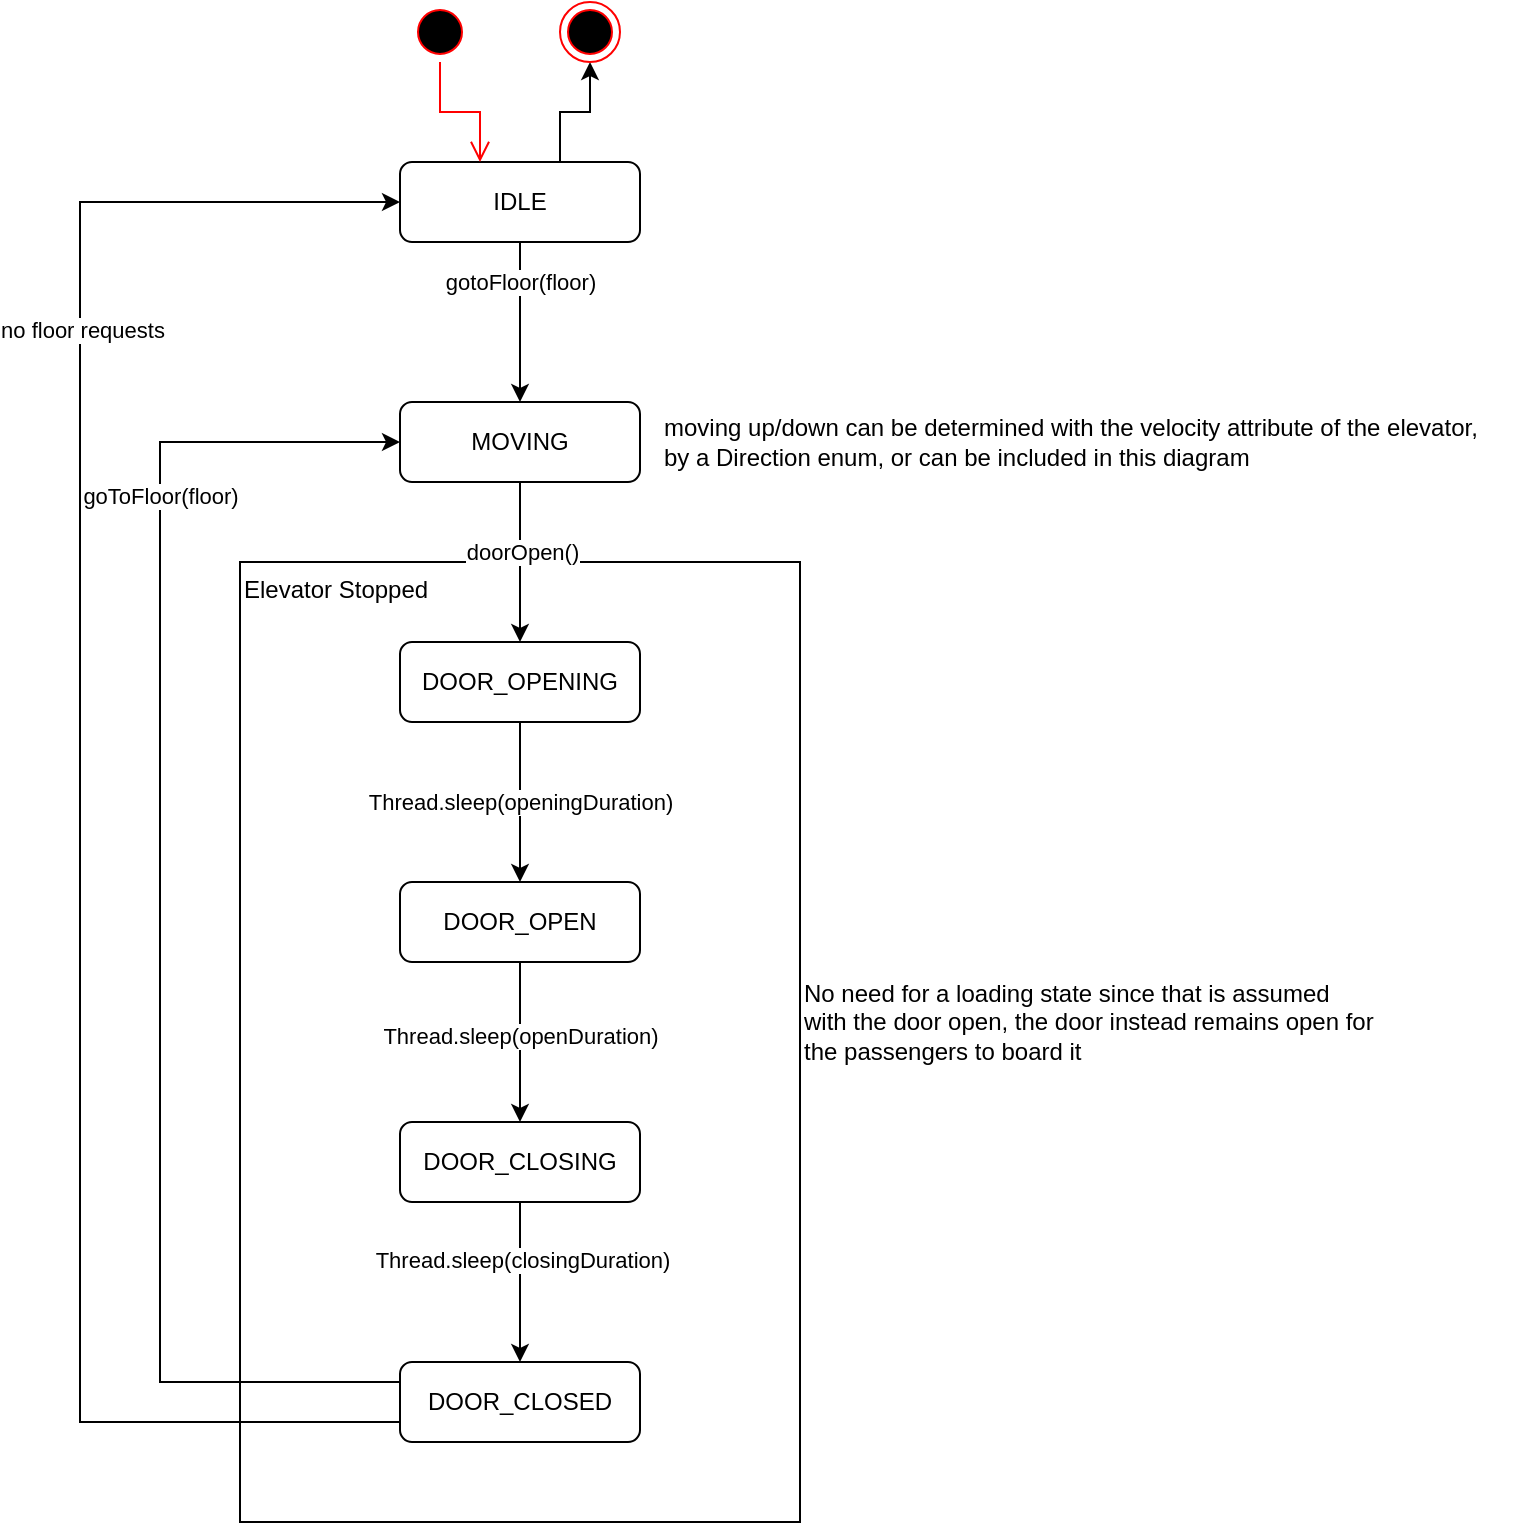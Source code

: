 <mxfile version="20.8.16" type="device"><diagram name="Page-1" id="lBbN2NCT0ZHPfkmmuD4z"><mxGraphModel dx="1093" dy="1230" grid="1" gridSize="10" guides="1" tooltips="1" connect="1" arrows="1" fold="1" page="0" pageScale="1" pageWidth="850" pageHeight="1100" math="0" shadow="0"><root><mxCell id="0"/><mxCell id="1" parent="0"/><mxCell id="ehmHsF2NZX7fLAidSFRX-17" value="Elevator Stopped" style="rounded=0;whiteSpace=wrap;html=1;fillColor=none;verticalAlign=top;align=left;" parent="1" vertex="1"><mxGeometry x="280" y="240" width="280" height="480" as="geometry"/></mxCell><mxCell id="ehmHsF2NZX7fLAidSFRX-10" value="gotoFloor(floor)" style="edgeStyle=orthogonalEdgeStyle;rounded=0;orthogonalLoop=1;jettySize=auto;html=1;" parent="1" source="ehmHsF2NZX7fLAidSFRX-1" target="ehmHsF2NZX7fLAidSFRX-7" edge="1"><mxGeometry x="-0.5" relative="1" as="geometry"><Array as="points"><mxPoint x="420" y="100"/><mxPoint x="420" y="100"/></Array><mxPoint as="offset"/></mxGeometry></mxCell><mxCell id="ehmHsF2NZX7fLAidSFRX-35" style="edgeStyle=orthogonalEdgeStyle;rounded=0;orthogonalLoop=1;jettySize=auto;html=1;fontColor=#ff0000;labelBorderColor=none;" parent="1" source="ehmHsF2NZX7fLAidSFRX-1" target="ehmHsF2NZX7fLAidSFRX-34" edge="1"><mxGeometry relative="1" as="geometry"><Array as="points"><mxPoint x="440" y="15"/><mxPoint x="455" y="15"/></Array></mxGeometry></mxCell><mxCell id="ehmHsF2NZX7fLAidSFRX-1" value="IDLE" style="rounded=1;whiteSpace=wrap;html=1;" parent="1" vertex="1"><mxGeometry x="360" y="40" width="120" height="40" as="geometry"/></mxCell><mxCell id="ehmHsF2NZX7fLAidSFRX-12" value="Thread.sleep(openingDuration)" style="edgeStyle=orthogonalEdgeStyle;rounded=0;orthogonalLoop=1;jettySize=auto;html=1;" parent="1" source="ehmHsF2NZX7fLAidSFRX-3" target="ehmHsF2NZX7fLAidSFRX-4" edge="1"><mxGeometry relative="1" as="geometry"/></mxCell><mxCell id="ehmHsF2NZX7fLAidSFRX-3" value="DOOR_OPENING" style="rounded=1;whiteSpace=wrap;html=1;" parent="1" vertex="1"><mxGeometry x="360" y="280" width="120" height="40" as="geometry"/></mxCell><mxCell id="ehmHsF2NZX7fLAidSFRX-13" value="" style="edgeStyle=orthogonalEdgeStyle;rounded=0;orthogonalLoop=1;jettySize=auto;html=1;" parent="1" source="ehmHsF2NZX7fLAidSFRX-4" target="ehmHsF2NZX7fLAidSFRX-5" edge="1"><mxGeometry relative="1" as="geometry"/></mxCell><mxCell id="ehmHsF2NZX7fLAidSFRX-22" value="Thread.sleep(openDuration)" style="edgeLabel;html=1;align=center;verticalAlign=middle;resizable=0;points=[];" parent="ehmHsF2NZX7fLAidSFRX-13" vertex="1" connectable="0"><mxGeometry x="-0.084" relative="1" as="geometry"><mxPoint as="offset"/></mxGeometry></mxCell><mxCell id="ehmHsF2NZX7fLAidSFRX-4" value="DOOR_OPEN" style="rounded=1;whiteSpace=wrap;html=1;" parent="1" vertex="1"><mxGeometry x="360" y="400" width="120" height="40" as="geometry"/></mxCell><mxCell id="ehmHsF2NZX7fLAidSFRX-16" style="edgeStyle=orthogonalEdgeStyle;rounded=0;orthogonalLoop=1;jettySize=auto;html=1;entryX=0.5;entryY=0;entryDx=0;entryDy=0;" parent="1" source="ehmHsF2NZX7fLAidSFRX-5" target="ehmHsF2NZX7fLAidSFRX-8" edge="1"><mxGeometry relative="1" as="geometry"/></mxCell><mxCell id="ehmHsF2NZX7fLAidSFRX-24" value="Thread.sleep(closingDuration)" style="edgeLabel;html=1;align=center;verticalAlign=middle;resizable=0;points=[];" parent="ehmHsF2NZX7fLAidSFRX-16" vertex="1" connectable="0"><mxGeometry x="-0.28" y="1" relative="1" as="geometry"><mxPoint as="offset"/></mxGeometry></mxCell><mxCell id="ehmHsF2NZX7fLAidSFRX-5" value="DOOR_CLOSING" style="rounded=1;whiteSpace=wrap;html=1;" parent="1" vertex="1"><mxGeometry x="360" y="520" width="120" height="40" as="geometry"/></mxCell><mxCell id="ehmHsF2NZX7fLAidSFRX-11" value="" style="edgeStyle=orthogonalEdgeStyle;rounded=0;orthogonalLoop=1;jettySize=auto;html=1;" parent="1" source="ehmHsF2NZX7fLAidSFRX-7" target="ehmHsF2NZX7fLAidSFRX-3" edge="1"><mxGeometry relative="1" as="geometry"/></mxCell><mxCell id="ehmHsF2NZX7fLAidSFRX-19" value="doorOpen()" style="edgeLabel;html=1;align=center;verticalAlign=middle;resizable=0;points=[];" parent="ehmHsF2NZX7fLAidSFRX-11" vertex="1" connectable="0"><mxGeometry x="-0.12" y="1" relative="1" as="geometry"><mxPoint as="offset"/></mxGeometry></mxCell><mxCell id="ehmHsF2NZX7fLAidSFRX-7" value="MOVING" style="rounded=1;whiteSpace=wrap;html=1;" parent="1" vertex="1"><mxGeometry x="360" y="160" width="120" height="40" as="geometry"/></mxCell><mxCell id="ehmHsF2NZX7fLAidSFRX-27" value="" style="edgeStyle=orthogonalEdgeStyle;rounded=0;orthogonalLoop=1;jettySize=auto;html=1;" parent="1" source="ehmHsF2NZX7fLAidSFRX-8" target="ehmHsF2NZX7fLAidSFRX-7" edge="1"><mxGeometry relative="1" as="geometry"><mxPoint x="420" y="760" as="targetPoint"/><Array as="points"><mxPoint x="240" y="650"/><mxPoint x="240" y="180"/></Array></mxGeometry></mxCell><mxCell id="ehmHsF2NZX7fLAidSFRX-30" value="goToFloor(floor)" style="edgeLabel;html=1;align=center;verticalAlign=middle;resizable=0;points=[];" parent="ehmHsF2NZX7fLAidSFRX-27" vertex="1" connectable="0"><mxGeometry x="0.255" y="2" relative="1" as="geometry"><mxPoint x="2" y="-118" as="offset"/></mxGeometry></mxCell><mxCell id="ehmHsF2NZX7fLAidSFRX-28" style="edgeStyle=orthogonalEdgeStyle;rounded=0;orthogonalLoop=1;jettySize=auto;html=1;" parent="1" source="ehmHsF2NZX7fLAidSFRX-8" target="ehmHsF2NZX7fLAidSFRX-1" edge="1"><mxGeometry relative="1" as="geometry"><Array as="points"><mxPoint x="200" y="670"/><mxPoint x="200" y="60"/></Array></mxGeometry></mxCell><mxCell id="ehmHsF2NZX7fLAidSFRX-29" value="no floor requests" style="edgeLabel;html=1;align=center;verticalAlign=middle;resizable=0;points=[];" parent="ehmHsF2NZX7fLAidSFRX-28" vertex="1" connectable="0"><mxGeometry x="0.388" y="-1" relative="1" as="geometry"><mxPoint y="-61" as="offset"/></mxGeometry></mxCell><mxCell id="ehmHsF2NZX7fLAidSFRX-8" value="DOOR_CLOSED" style="rounded=1;whiteSpace=wrap;html=1;" parent="1" vertex="1"><mxGeometry x="360" y="640" width="120" height="40" as="geometry"/></mxCell><mxCell id="ehmHsF2NZX7fLAidSFRX-23" value="No need for a loading state since that is assumed &lt;br&gt;with the door open, the door instead remains open for&lt;br&gt;the passengers to board it" style="text;html=1;align=left;verticalAlign=middle;resizable=0;points=[];autosize=1;strokeColor=none;fillColor=none;" parent="1" vertex="1"><mxGeometry x="560" y="440" width="310" height="60" as="geometry"/></mxCell><mxCell id="ehmHsF2NZX7fLAidSFRX-31" value="&lt;div style=&quot;&quot;&gt;&lt;span style=&quot;background-color: initial;&quot;&gt;moving up/down can be determined with the velocity attribute of the elevator,&lt;/span&gt;&lt;/div&gt;by a Direction enum, or can be included in this diagram" style="text;html=1;align=left;verticalAlign=middle;resizable=0;points=[];autosize=1;strokeColor=none;fillColor=none;" parent="1" vertex="1"><mxGeometry x="490" y="160" width="430" height="40" as="geometry"/></mxCell><mxCell id="ehmHsF2NZX7fLAidSFRX-32" value="" style="ellipse;html=1;shape=startState;fillColor=#000000;strokeColor=#ff0000;" parent="1" vertex="1"><mxGeometry x="365" y="-40" width="30" height="30" as="geometry"/></mxCell><mxCell id="ehmHsF2NZX7fLAidSFRX-33" value="" style="edgeStyle=orthogonalEdgeStyle;html=1;verticalAlign=bottom;endArrow=open;endSize=8;strokeColor=#ff0000;rounded=0;" parent="1" source="ehmHsF2NZX7fLAidSFRX-32" target="ehmHsF2NZX7fLAidSFRX-1" edge="1"><mxGeometry relative="1" as="geometry"><mxPoint x="375" y="70" as="targetPoint"/><Array as="points"><mxPoint x="380" y="15"/><mxPoint x="400" y="15"/></Array></mxGeometry></mxCell><mxCell id="ehmHsF2NZX7fLAidSFRX-34" value="" style="ellipse;html=1;shape=endState;fillColor=#000000;strokeColor=#ff0000;" parent="1" vertex="1"><mxGeometry x="440" y="-40" width="30" height="30" as="geometry"/></mxCell></root></mxGraphModel></diagram></mxfile>